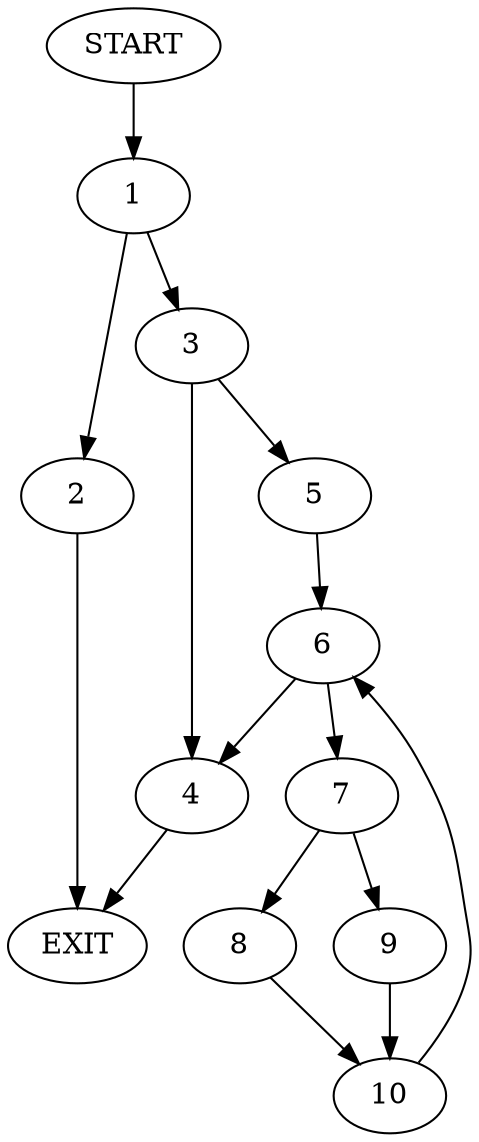 digraph {
0 [label="START"]
11 [label="EXIT"]
0 -> 1
1 -> 2
1 -> 3
3 -> 4
3 -> 5
2 -> 11
5 -> 6
4 -> 11
6 -> 4
6 -> 7
7 -> 8
7 -> 9
8 -> 10
9 -> 10
10 -> 6
}
